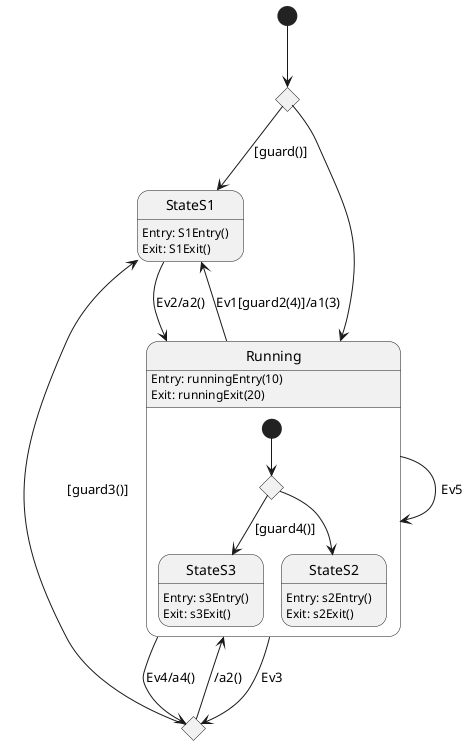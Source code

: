 
@startuml
state c1 <<choice>>
state c3 <<choice>>

[*] --> c1
c1 --> StateS1: [guard()]
c1 --> Running


state StateS1 {
    StateS1:Entry: S1Entry()
    StateS1:Exit: S1Exit()
}

state Running {
    state c2 <<choice>>
    [*] --> c2
    c2 --> StateS3: [guard4()]
    c2 --> StateS2
    Running:Entry: runningEntry(10)
    Running:Exit: runningExit(20)
    state StateS2 {
        StateS2:Entry: s2Entry()
        StateS2:Exit: s2Exit()

    }
    state StateS3 {
        StateS3:Entry: s3Entry()
        StateS3:Exit: s3Exit()

    }
}

Running --> Running: Ev5
Running --> c3: Ev4/a4()
c3 --> Running: /a2()
c3 --> StateS1: [guard3()]
Running --> c3: Ev3
Running --> StateS1: Ev1[guard2(4)]/a1(3)
StateS1 --> Running: Ev2/a2()
@enduml
